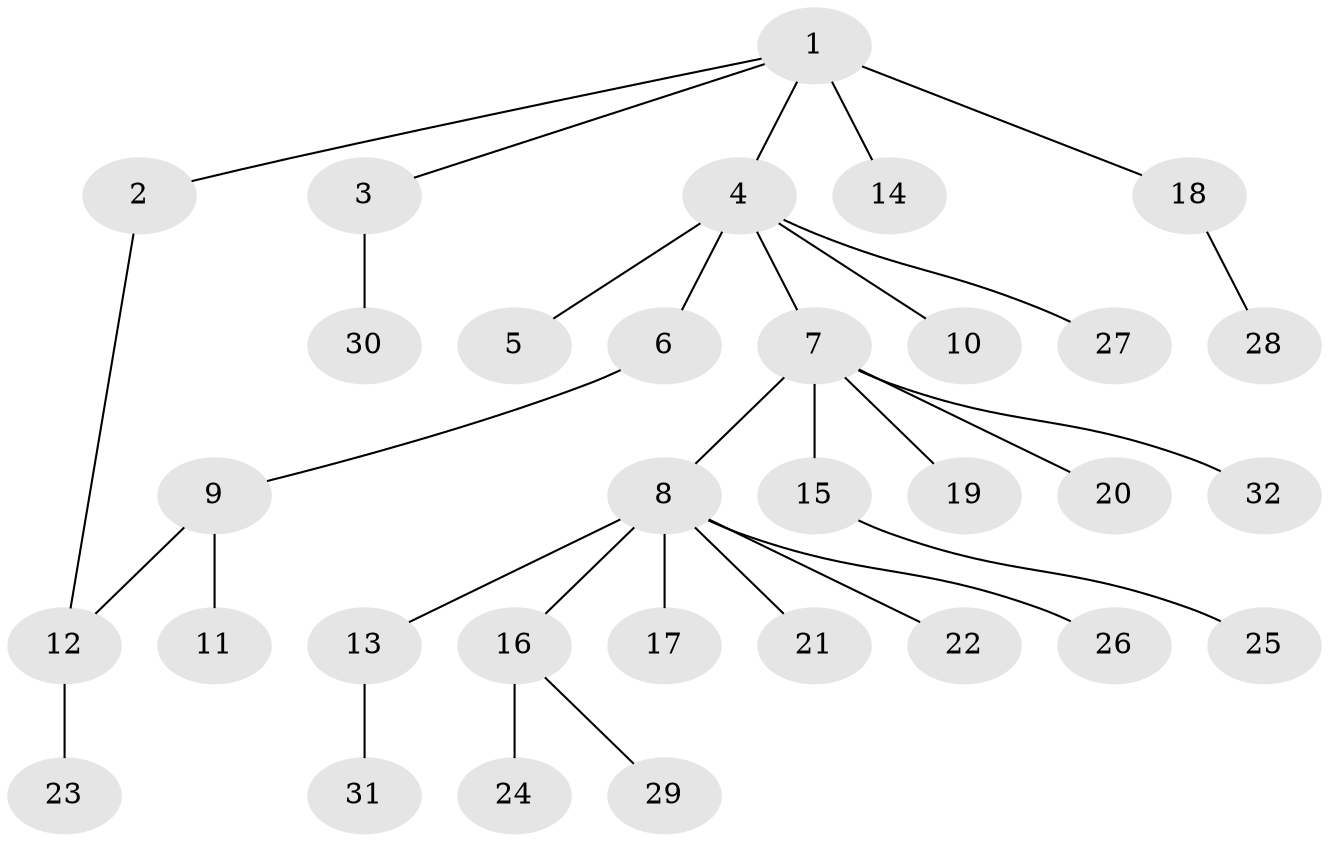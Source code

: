 // original degree distribution, {7: 0.019230769230769232, 2: 0.19230769230769232, 4: 0.057692307692307696, 8: 0.057692307692307696, 1: 0.6153846153846154, 3: 0.038461538461538464, 5: 0.019230769230769232}
// Generated by graph-tools (version 1.1) at 2025/50/03/04/25 22:50:42]
// undirected, 32 vertices, 32 edges
graph export_dot {
  node [color=gray90,style=filled];
  1;
  2;
  3;
  4;
  5;
  6;
  7;
  8;
  9;
  10;
  11;
  12;
  13;
  14;
  15;
  16;
  17;
  18;
  19;
  20;
  21;
  22;
  23;
  24;
  25;
  26;
  27;
  28;
  29;
  30;
  31;
  32;
  1 -- 2 [weight=1.0];
  1 -- 3 [weight=1.0];
  1 -- 4 [weight=1.0];
  1 -- 14 [weight=2.0];
  1 -- 18 [weight=1.0];
  2 -- 12 [weight=1.0];
  3 -- 30 [weight=2.0];
  4 -- 5 [weight=1.0];
  4 -- 6 [weight=1.0];
  4 -- 7 [weight=1.0];
  4 -- 10 [weight=1.0];
  4 -- 27 [weight=1.0];
  6 -- 9 [weight=1.0];
  7 -- 8 [weight=1.0];
  7 -- 15 [weight=1.0];
  7 -- 19 [weight=1.0];
  7 -- 20 [weight=1.0];
  7 -- 32 [weight=1.0];
  8 -- 13 [weight=1.0];
  8 -- 16 [weight=1.0];
  8 -- 17 [weight=1.0];
  8 -- 21 [weight=1.0];
  8 -- 22 [weight=1.0];
  8 -- 26 [weight=1.0];
  9 -- 11 [weight=1.0];
  9 -- 12 [weight=1.0];
  12 -- 23 [weight=4.0];
  13 -- 31 [weight=1.0];
  15 -- 25 [weight=1.0];
  16 -- 24 [weight=1.0];
  16 -- 29 [weight=1.0];
  18 -- 28 [weight=1.0];
}
